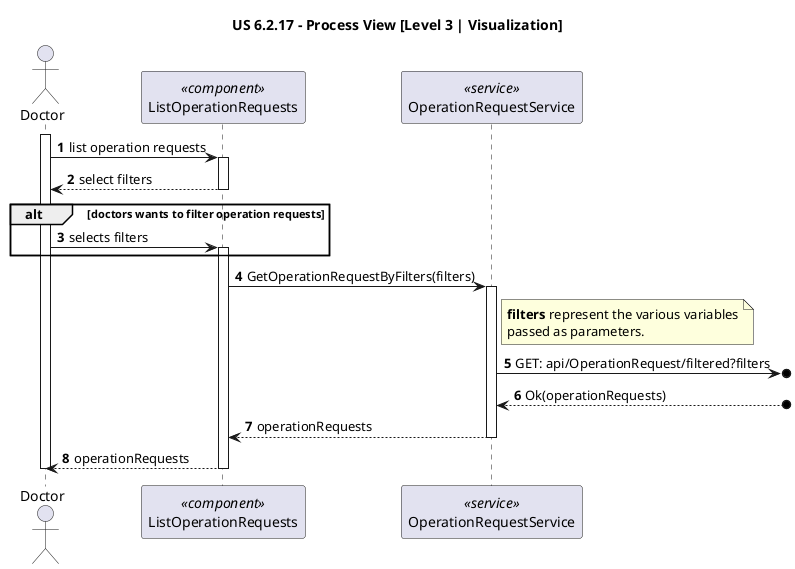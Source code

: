 @startuml

title "US 6.2.17 - Process View [Level 3 | Visualization]"

autonumber
actor Doctor as USER 
participant "ListOperationRequests" as UPP <<component>> 
participant "OperationRequestService" as SS <<service>>

activate USER
USER -> UPP : list operation requests
activate UPP

UPP --> USER: select filters
deactivate UPP

alt doctors wants to filter operation requests

USER -> UPP: selects filters
activate UPP

end alt 

UPP -> SS: GetOperationRequestByFilters(filters)
activate SS
note right of SS: **filters** represent the various variables\npassed as parameters.

SS ->o] : GET: api/OperationRequest/filtered?filters

SS <--o] : Ok(operationRequests)

SS --> UPP: operationRequests
deactivate SS

UPP --> USER: operationRequests
deactivate UPP
deactivate USER



@enduml